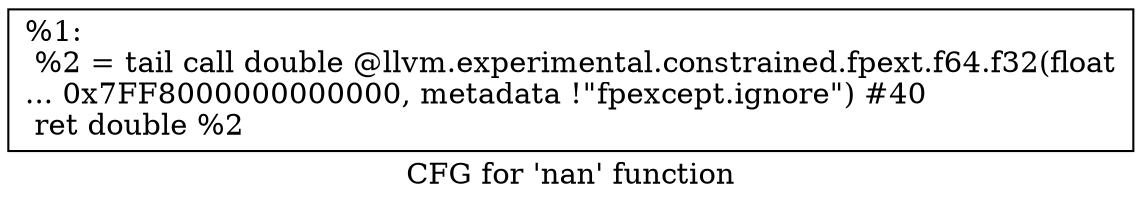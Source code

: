 digraph "CFG for 'nan' function" {
	label="CFG for 'nan' function";

	Node0x1ab44d0 [shape=record,label="{%1:\l  %2 = tail call double @llvm.experimental.constrained.fpext.f64.f32(float\l... 0x7FF8000000000000, metadata !\"fpexcept.ignore\") #40\l  ret double %2\l}"];
}
